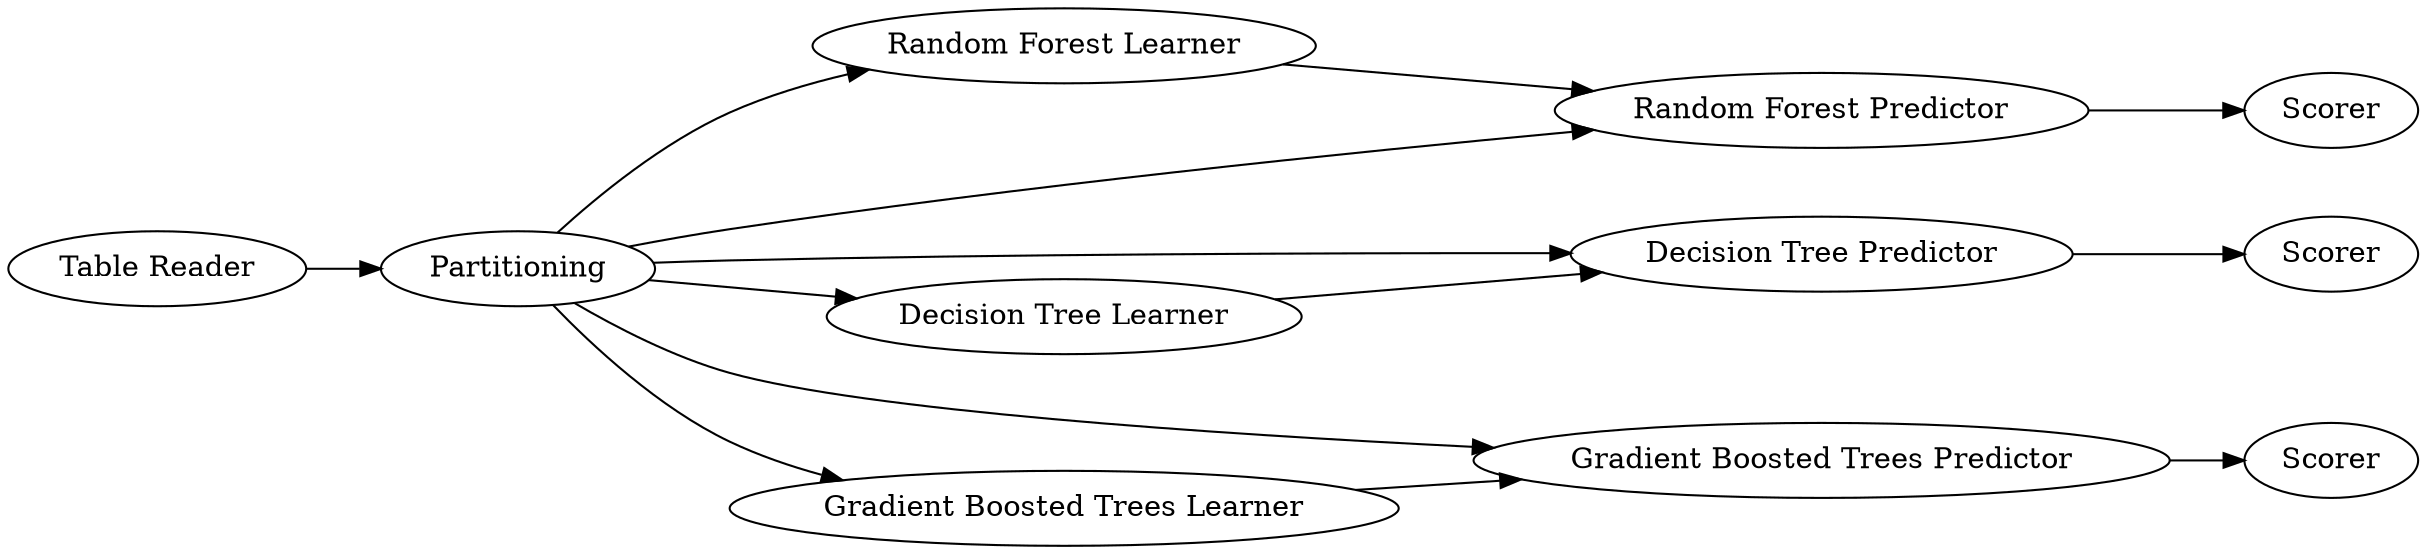 digraph {
	3 -> 10
	3 -> 7
	3 -> 6
	3 -> 14
	6 -> 7
	13 -> 14
	3 -> 11
	14 -> 15
	11 -> 12
	3 -> 13
	10 -> 11
	1 -> 3
	7 -> 9
	13 [label="Gradient Boosted Trees Learner"]
	1 [label="Table Reader"]
	7 [label="Decision Tree Predictor"]
	12 [label=Scorer]
	9 [label=Scorer]
	11 [label="Random Forest Predictor"]
	6 [label="Decision Tree Learner"]
	15 [label=Scorer]
	14 [label="Gradient Boosted Trees Predictor"]
	3 [label=Partitioning]
	10 [label="Random Forest Learner"]
	rankdir=LR
}
